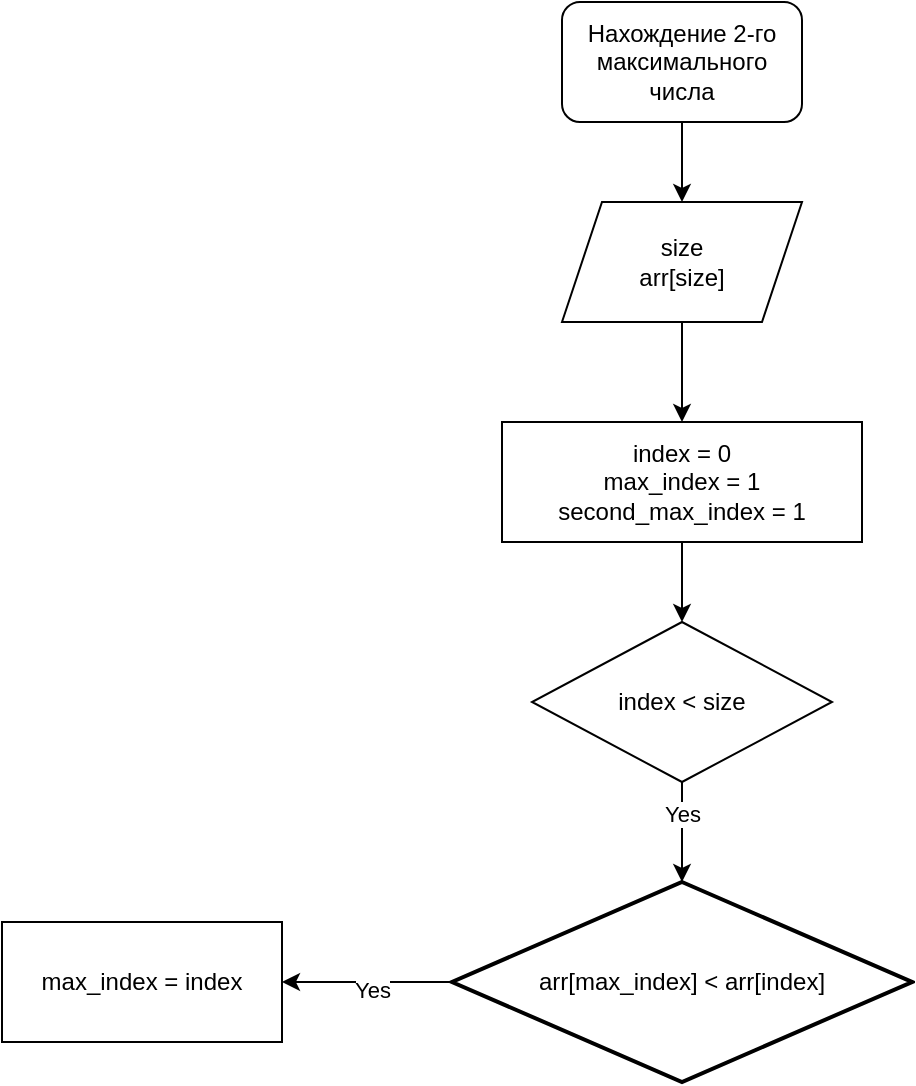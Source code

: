 <mxfile version="21.6.9" type="github">
  <diagram name="Страница — 1" id="LjH31dNEee1fVo30yW9x">
    <mxGraphModel dx="1386" dy="767" grid="1" gridSize="10" guides="1" tooltips="1" connect="1" arrows="1" fold="1" page="1" pageScale="1" pageWidth="1169" pageHeight="827" math="0" shadow="0">
      <root>
        <mxCell id="0" />
        <mxCell id="1" parent="0" />
        <mxCell id="2bfSmZ972-PUe85R2G5Z-3" value="" style="edgeStyle=orthogonalEdgeStyle;rounded=0;orthogonalLoop=1;jettySize=auto;html=1;" edge="1" parent="1" source="2bfSmZ972-PUe85R2G5Z-1" target="2bfSmZ972-PUe85R2G5Z-2">
          <mxGeometry relative="1" as="geometry" />
        </mxCell>
        <mxCell id="2bfSmZ972-PUe85R2G5Z-1" value="Нахождение 2-го максимального числа" style="rounded=1;whiteSpace=wrap;html=1;" vertex="1" parent="1">
          <mxGeometry x="510" y="10" width="120" height="60" as="geometry" />
        </mxCell>
        <mxCell id="2bfSmZ972-PUe85R2G5Z-5" value="" style="edgeStyle=orthogonalEdgeStyle;rounded=0;orthogonalLoop=1;jettySize=auto;html=1;" edge="1" parent="1" source="2bfSmZ972-PUe85R2G5Z-2" target="2bfSmZ972-PUe85R2G5Z-4">
          <mxGeometry relative="1" as="geometry" />
        </mxCell>
        <mxCell id="2bfSmZ972-PUe85R2G5Z-2" value="size&lt;br&gt;arr[size]" style="shape=parallelogram;perimeter=parallelogramPerimeter;whiteSpace=wrap;html=1;fixedSize=1;" vertex="1" parent="1">
          <mxGeometry x="510" y="110" width="120" height="60" as="geometry" />
        </mxCell>
        <mxCell id="2bfSmZ972-PUe85R2G5Z-7" value="" style="edgeStyle=orthogonalEdgeStyle;rounded=0;orthogonalLoop=1;jettySize=auto;html=1;" edge="1" parent="1" source="2bfSmZ972-PUe85R2G5Z-4" target="2bfSmZ972-PUe85R2G5Z-6">
          <mxGeometry relative="1" as="geometry" />
        </mxCell>
        <mxCell id="2bfSmZ972-PUe85R2G5Z-4" value="index = 0&lt;br&gt;max_index = 1&lt;br&gt;second_max_index = 1" style="rounded=0;whiteSpace=wrap;html=1;" vertex="1" parent="1">
          <mxGeometry x="480" y="220" width="180" height="60" as="geometry" />
        </mxCell>
        <mxCell id="2bfSmZ972-PUe85R2G5Z-9" value="" style="edgeStyle=orthogonalEdgeStyle;rounded=0;orthogonalLoop=1;jettySize=auto;html=1;" edge="1" parent="1" source="2bfSmZ972-PUe85R2G5Z-6" target="2bfSmZ972-PUe85R2G5Z-8">
          <mxGeometry relative="1" as="geometry" />
        </mxCell>
        <mxCell id="2bfSmZ972-PUe85R2G5Z-10" value="Yes" style="edgeLabel;html=1;align=center;verticalAlign=middle;resizable=0;points=[];" vertex="1" connectable="0" parent="2bfSmZ972-PUe85R2G5Z-9">
          <mxGeometry x="-0.36" relative="1" as="geometry">
            <mxPoint as="offset" />
          </mxGeometry>
        </mxCell>
        <mxCell id="2bfSmZ972-PUe85R2G5Z-6" value="index &amp;lt; size" style="rhombus;whiteSpace=wrap;html=1;" vertex="1" parent="1">
          <mxGeometry x="495" y="320" width="150" height="80" as="geometry" />
        </mxCell>
        <mxCell id="2bfSmZ972-PUe85R2G5Z-12" value="" style="edgeStyle=orthogonalEdgeStyle;rounded=0;orthogonalLoop=1;jettySize=auto;html=1;" edge="1" parent="1" source="2bfSmZ972-PUe85R2G5Z-8" target="2bfSmZ972-PUe85R2G5Z-11">
          <mxGeometry relative="1" as="geometry" />
        </mxCell>
        <mxCell id="2bfSmZ972-PUe85R2G5Z-13" value="Yes" style="edgeLabel;html=1;align=center;verticalAlign=middle;resizable=0;points=[];" vertex="1" connectable="0" parent="2bfSmZ972-PUe85R2G5Z-12">
          <mxGeometry x="-0.059" y="4" relative="1" as="geometry">
            <mxPoint as="offset" />
          </mxGeometry>
        </mxCell>
        <mxCell id="2bfSmZ972-PUe85R2G5Z-8" value="arr[max_index] &amp;lt; arr[index]" style="strokeWidth=2;html=1;shape=mxgraph.flowchart.decision;whiteSpace=wrap;" vertex="1" parent="1">
          <mxGeometry x="455" y="450" width="230" height="100" as="geometry" />
        </mxCell>
        <mxCell id="2bfSmZ972-PUe85R2G5Z-11" value="max_index = index" style="rounded=0;whiteSpace=wrap;html=1;" vertex="1" parent="1">
          <mxGeometry x="230" y="470" width="140" height="60" as="geometry" />
        </mxCell>
      </root>
    </mxGraphModel>
  </diagram>
</mxfile>
